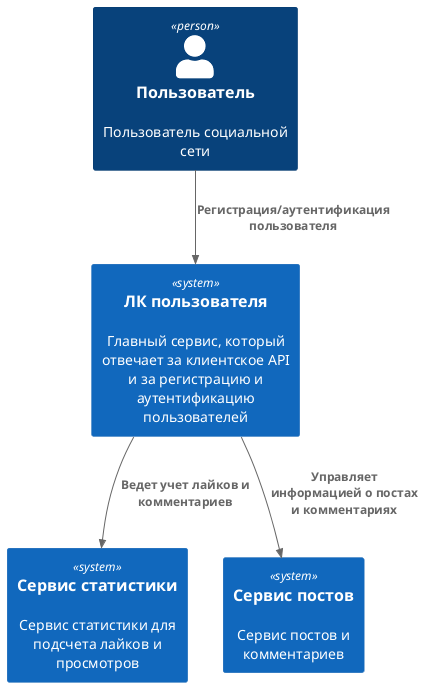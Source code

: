 @startuml
!include <C4/C4_Container>

Person(person, "Пользователь", "Пользователь социальной сети")

System(personal_account, "ЛК пользователя", "Главный сервис, который отвечает за клиентское API и за регистрацию и аутентификацию пользователей")
System(statistics_service, "Сервис статистики", "Сервис статистики для подсчета лайков и просмотров")
System(post_service, "Сервис постов", "Сервис постов и комментариев")

Rel(person, personal_account, "Регистрация/аутентификация пользователя")
Rel(personal_account, statistics_service, "Ведет учет лайков и комментариев")
Rel(personal_account, post_service, "Управляет информацией о постах и комментариях")

@enduml